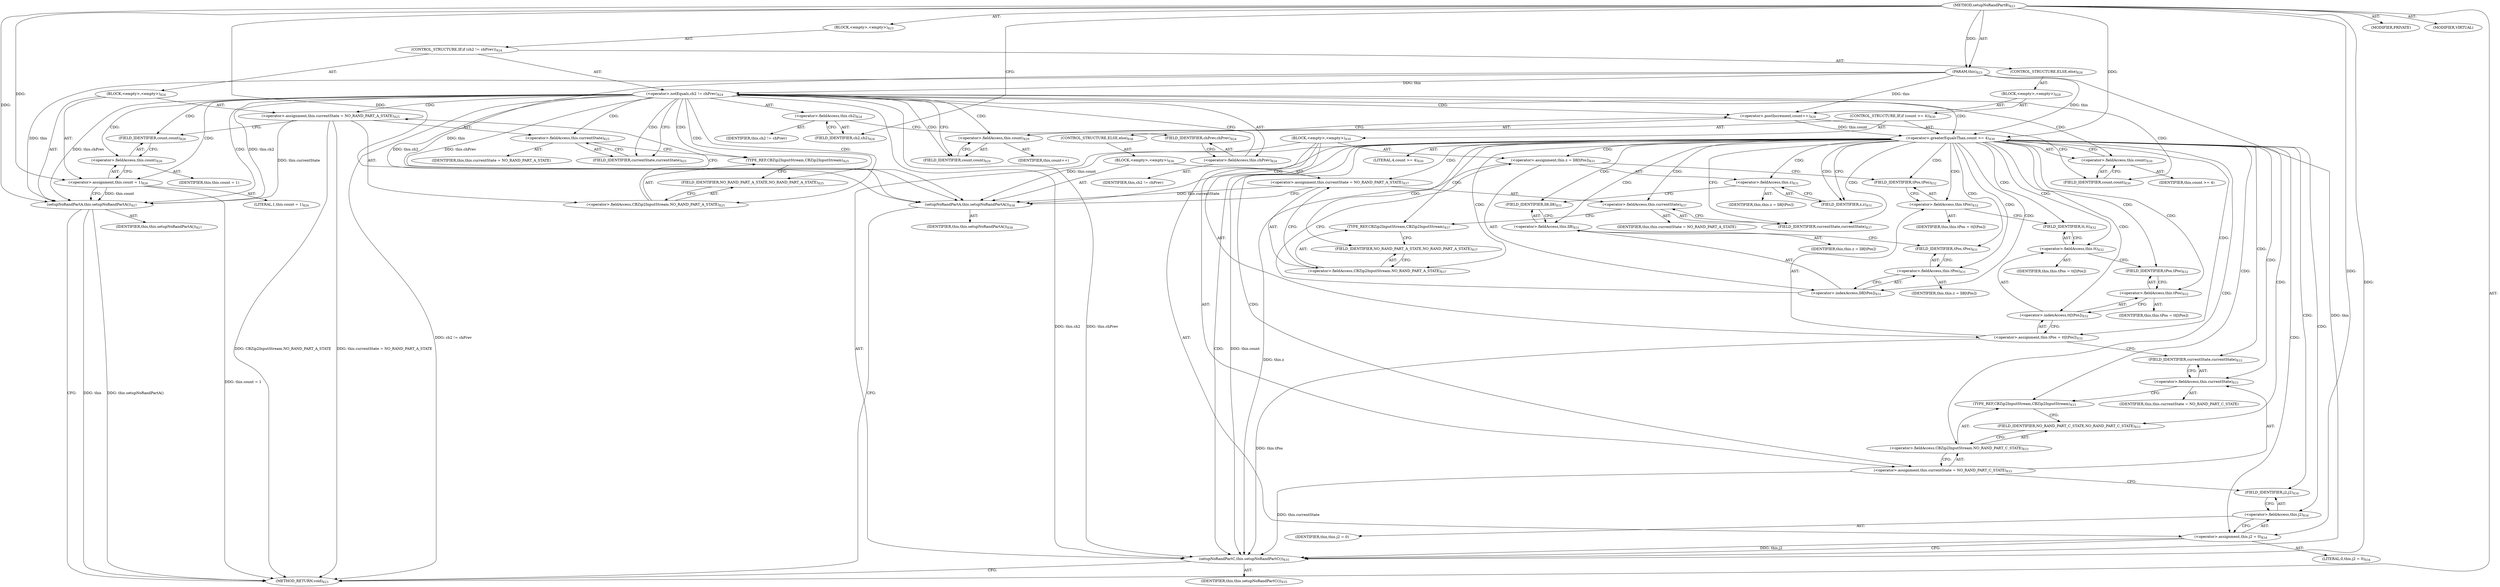 digraph "setupNoRandPartB" {  
"111669149725" [label = <(METHOD,setupNoRandPartB)<SUB>823</SUB>> ]
"115964117008" [label = <(PARAM,this)<SUB>823</SUB>> ]
"25769803921" [label = <(BLOCK,&lt;empty&gt;,&lt;empty&gt;)<SUB>823</SUB>> ]
"47244640369" [label = <(CONTROL_STRUCTURE,IF,if (ch2 != chPrev))<SUB>824</SUB>> ]
"30064772028" [label = <(&lt;operator&gt;.notEquals,ch2 != chPrev)<SUB>824</SUB>> ]
"30064772029" [label = <(&lt;operator&gt;.fieldAccess,this.ch2)<SUB>824</SUB>> ]
"68719477471" [label = <(IDENTIFIER,this,ch2 != chPrev)> ]
"55834575100" [label = <(FIELD_IDENTIFIER,ch2,ch2)<SUB>824</SUB>> ]
"30064772030" [label = <(&lt;operator&gt;.fieldAccess,this.chPrev)<SUB>824</SUB>> ]
"68719477472" [label = <(IDENTIFIER,this,ch2 != chPrev)> ]
"55834575101" [label = <(FIELD_IDENTIFIER,chPrev,chPrev)<SUB>824</SUB>> ]
"25769803922" [label = <(BLOCK,&lt;empty&gt;,&lt;empty&gt;)<SUB>824</SUB>> ]
"30064772031" [label = <(&lt;operator&gt;.assignment,this.currentState = NO_RAND_PART_A_STATE)<SUB>825</SUB>> ]
"30064772032" [label = <(&lt;operator&gt;.fieldAccess,this.currentState)<SUB>825</SUB>> ]
"68719477473" [label = <(IDENTIFIER,this,this.currentState = NO_RAND_PART_A_STATE)> ]
"55834575102" [label = <(FIELD_IDENTIFIER,currentState,currentState)<SUB>825</SUB>> ]
"30064772033" [label = <(&lt;operator&gt;.fieldAccess,CBZip2InputStream.NO_RAND_PART_A_STATE)<SUB>825</SUB>> ]
"180388626462" [label = <(TYPE_REF,CBZip2InputStream,CBZip2InputStream)<SUB>825</SUB>> ]
"55834575103" [label = <(FIELD_IDENTIFIER,NO_RAND_PART_A_STATE,NO_RAND_PART_A_STATE)<SUB>825</SUB>> ]
"30064772034" [label = <(&lt;operator&gt;.assignment,this.count = 1)<SUB>826</SUB>> ]
"30064772035" [label = <(&lt;operator&gt;.fieldAccess,this.count)<SUB>826</SUB>> ]
"68719477474" [label = <(IDENTIFIER,this,this.count = 1)> ]
"55834575104" [label = <(FIELD_IDENTIFIER,count,count)<SUB>826</SUB>> ]
"90194313433" [label = <(LITERAL,1,this.count = 1)<SUB>826</SUB>> ]
"30064772036" [label = <(setupNoRandPartA,this.setupNoRandPartA())<SUB>827</SUB>> ]
"68719476794" [label = <(IDENTIFIER,this,this.setupNoRandPartA())<SUB>827</SUB>> ]
"47244640370" [label = <(CONTROL_STRUCTURE,ELSE,else)<SUB>828</SUB>> ]
"25769803923" [label = <(BLOCK,&lt;empty&gt;,&lt;empty&gt;)<SUB>828</SUB>> ]
"30064772037" [label = <(&lt;operator&gt;.postIncrement,count++)<SUB>829</SUB>> ]
"30064772038" [label = <(&lt;operator&gt;.fieldAccess,this.count)<SUB>829</SUB>> ]
"68719477475" [label = <(IDENTIFIER,this,count++)> ]
"55834575105" [label = <(FIELD_IDENTIFIER,count,count)<SUB>829</SUB>> ]
"47244640371" [label = <(CONTROL_STRUCTURE,IF,if (count &gt;= 4))<SUB>830</SUB>> ]
"30064772039" [label = <(&lt;operator&gt;.greaterEqualsThan,count &gt;= 4)<SUB>830</SUB>> ]
"30064772040" [label = <(&lt;operator&gt;.fieldAccess,this.count)<SUB>830</SUB>> ]
"68719477476" [label = <(IDENTIFIER,this,count &gt;= 4)> ]
"55834575106" [label = <(FIELD_IDENTIFIER,count,count)<SUB>830</SUB>> ]
"90194313434" [label = <(LITERAL,4,count &gt;= 4)<SUB>830</SUB>> ]
"25769803924" [label = <(BLOCK,&lt;empty&gt;,&lt;empty&gt;)<SUB>830</SUB>> ]
"30064772041" [label = <(&lt;operator&gt;.assignment,this.z = ll8[tPos])<SUB>831</SUB>> ]
"30064772042" [label = <(&lt;operator&gt;.fieldAccess,this.z)<SUB>831</SUB>> ]
"68719477477" [label = <(IDENTIFIER,this,this.z = ll8[tPos])> ]
"55834575107" [label = <(FIELD_IDENTIFIER,z,z)<SUB>831</SUB>> ]
"30064772043" [label = <(&lt;operator&gt;.indexAccess,ll8[tPos])<SUB>831</SUB>> ]
"30064772044" [label = <(&lt;operator&gt;.fieldAccess,this.ll8)<SUB>831</SUB>> ]
"68719477478" [label = <(IDENTIFIER,this,this.z = ll8[tPos])> ]
"55834575108" [label = <(FIELD_IDENTIFIER,ll8,ll8)<SUB>831</SUB>> ]
"30064772045" [label = <(&lt;operator&gt;.fieldAccess,this.tPos)<SUB>831</SUB>> ]
"68719477479" [label = <(IDENTIFIER,this,this.z = ll8[tPos])> ]
"55834575109" [label = <(FIELD_IDENTIFIER,tPos,tPos)<SUB>831</SUB>> ]
"30064772046" [label = <(&lt;operator&gt;.assignment,this.tPos = tt[tPos])<SUB>832</SUB>> ]
"30064772047" [label = <(&lt;operator&gt;.fieldAccess,this.tPos)<SUB>832</SUB>> ]
"68719477480" [label = <(IDENTIFIER,this,this.tPos = tt[tPos])> ]
"55834575110" [label = <(FIELD_IDENTIFIER,tPos,tPos)<SUB>832</SUB>> ]
"30064772048" [label = <(&lt;operator&gt;.indexAccess,tt[tPos])<SUB>832</SUB>> ]
"30064772049" [label = <(&lt;operator&gt;.fieldAccess,this.tt)<SUB>832</SUB>> ]
"68719477481" [label = <(IDENTIFIER,this,this.tPos = tt[tPos])> ]
"55834575111" [label = <(FIELD_IDENTIFIER,tt,tt)<SUB>832</SUB>> ]
"30064772050" [label = <(&lt;operator&gt;.fieldAccess,this.tPos)<SUB>832</SUB>> ]
"68719477482" [label = <(IDENTIFIER,this,this.tPos = tt[tPos])> ]
"55834575112" [label = <(FIELD_IDENTIFIER,tPos,tPos)<SUB>832</SUB>> ]
"30064772051" [label = <(&lt;operator&gt;.assignment,this.currentState = NO_RAND_PART_C_STATE)<SUB>833</SUB>> ]
"30064772052" [label = <(&lt;operator&gt;.fieldAccess,this.currentState)<SUB>833</SUB>> ]
"68719477483" [label = <(IDENTIFIER,this,this.currentState = NO_RAND_PART_C_STATE)> ]
"55834575113" [label = <(FIELD_IDENTIFIER,currentState,currentState)<SUB>833</SUB>> ]
"30064772053" [label = <(&lt;operator&gt;.fieldAccess,CBZip2InputStream.NO_RAND_PART_C_STATE)<SUB>833</SUB>> ]
"180388626463" [label = <(TYPE_REF,CBZip2InputStream,CBZip2InputStream)<SUB>833</SUB>> ]
"55834575114" [label = <(FIELD_IDENTIFIER,NO_RAND_PART_C_STATE,NO_RAND_PART_C_STATE)<SUB>833</SUB>> ]
"30064772054" [label = <(&lt;operator&gt;.assignment,this.j2 = 0)<SUB>834</SUB>> ]
"30064772055" [label = <(&lt;operator&gt;.fieldAccess,this.j2)<SUB>834</SUB>> ]
"68719477484" [label = <(IDENTIFIER,this,this.j2 = 0)> ]
"55834575115" [label = <(FIELD_IDENTIFIER,j2,j2)<SUB>834</SUB>> ]
"90194313435" [label = <(LITERAL,0,this.j2 = 0)<SUB>834</SUB>> ]
"30064772056" [label = <(setupNoRandPartC,this.setupNoRandPartC())<SUB>835</SUB>> ]
"68719476795" [label = <(IDENTIFIER,this,this.setupNoRandPartC())<SUB>835</SUB>> ]
"47244640372" [label = <(CONTROL_STRUCTURE,ELSE,else)<SUB>836</SUB>> ]
"25769803925" [label = <(BLOCK,&lt;empty&gt;,&lt;empty&gt;)<SUB>836</SUB>> ]
"30064772057" [label = <(&lt;operator&gt;.assignment,this.currentState = NO_RAND_PART_A_STATE)<SUB>837</SUB>> ]
"30064772058" [label = <(&lt;operator&gt;.fieldAccess,this.currentState)<SUB>837</SUB>> ]
"68719477485" [label = <(IDENTIFIER,this,this.currentState = NO_RAND_PART_A_STATE)> ]
"55834575116" [label = <(FIELD_IDENTIFIER,currentState,currentState)<SUB>837</SUB>> ]
"30064772059" [label = <(&lt;operator&gt;.fieldAccess,CBZip2InputStream.NO_RAND_PART_A_STATE)<SUB>837</SUB>> ]
"180388626464" [label = <(TYPE_REF,CBZip2InputStream,CBZip2InputStream)<SUB>837</SUB>> ]
"55834575117" [label = <(FIELD_IDENTIFIER,NO_RAND_PART_A_STATE,NO_RAND_PART_A_STATE)<SUB>837</SUB>> ]
"30064772060" [label = <(setupNoRandPartA,this.setupNoRandPartA())<SUB>838</SUB>> ]
"68719476796" [label = <(IDENTIFIER,this,this.setupNoRandPartA())<SUB>838</SUB>> ]
"133143986276" [label = <(MODIFIER,PRIVATE)> ]
"133143986277" [label = <(MODIFIER,VIRTUAL)> ]
"128849018909" [label = <(METHOD_RETURN,void)<SUB>823</SUB>> ]
  "111669149725" -> "115964117008"  [ label = "AST: "] 
  "111669149725" -> "25769803921"  [ label = "AST: "] 
  "111669149725" -> "133143986276"  [ label = "AST: "] 
  "111669149725" -> "133143986277"  [ label = "AST: "] 
  "111669149725" -> "128849018909"  [ label = "AST: "] 
  "25769803921" -> "47244640369"  [ label = "AST: "] 
  "47244640369" -> "30064772028"  [ label = "AST: "] 
  "47244640369" -> "25769803922"  [ label = "AST: "] 
  "47244640369" -> "47244640370"  [ label = "AST: "] 
  "30064772028" -> "30064772029"  [ label = "AST: "] 
  "30064772028" -> "30064772030"  [ label = "AST: "] 
  "30064772029" -> "68719477471"  [ label = "AST: "] 
  "30064772029" -> "55834575100"  [ label = "AST: "] 
  "30064772030" -> "68719477472"  [ label = "AST: "] 
  "30064772030" -> "55834575101"  [ label = "AST: "] 
  "25769803922" -> "30064772031"  [ label = "AST: "] 
  "25769803922" -> "30064772034"  [ label = "AST: "] 
  "25769803922" -> "30064772036"  [ label = "AST: "] 
  "30064772031" -> "30064772032"  [ label = "AST: "] 
  "30064772031" -> "30064772033"  [ label = "AST: "] 
  "30064772032" -> "68719477473"  [ label = "AST: "] 
  "30064772032" -> "55834575102"  [ label = "AST: "] 
  "30064772033" -> "180388626462"  [ label = "AST: "] 
  "30064772033" -> "55834575103"  [ label = "AST: "] 
  "30064772034" -> "30064772035"  [ label = "AST: "] 
  "30064772034" -> "90194313433"  [ label = "AST: "] 
  "30064772035" -> "68719477474"  [ label = "AST: "] 
  "30064772035" -> "55834575104"  [ label = "AST: "] 
  "30064772036" -> "68719476794"  [ label = "AST: "] 
  "47244640370" -> "25769803923"  [ label = "AST: "] 
  "25769803923" -> "30064772037"  [ label = "AST: "] 
  "25769803923" -> "47244640371"  [ label = "AST: "] 
  "30064772037" -> "30064772038"  [ label = "AST: "] 
  "30064772038" -> "68719477475"  [ label = "AST: "] 
  "30064772038" -> "55834575105"  [ label = "AST: "] 
  "47244640371" -> "30064772039"  [ label = "AST: "] 
  "47244640371" -> "25769803924"  [ label = "AST: "] 
  "47244640371" -> "47244640372"  [ label = "AST: "] 
  "30064772039" -> "30064772040"  [ label = "AST: "] 
  "30064772039" -> "90194313434"  [ label = "AST: "] 
  "30064772040" -> "68719477476"  [ label = "AST: "] 
  "30064772040" -> "55834575106"  [ label = "AST: "] 
  "25769803924" -> "30064772041"  [ label = "AST: "] 
  "25769803924" -> "30064772046"  [ label = "AST: "] 
  "25769803924" -> "30064772051"  [ label = "AST: "] 
  "25769803924" -> "30064772054"  [ label = "AST: "] 
  "25769803924" -> "30064772056"  [ label = "AST: "] 
  "30064772041" -> "30064772042"  [ label = "AST: "] 
  "30064772041" -> "30064772043"  [ label = "AST: "] 
  "30064772042" -> "68719477477"  [ label = "AST: "] 
  "30064772042" -> "55834575107"  [ label = "AST: "] 
  "30064772043" -> "30064772044"  [ label = "AST: "] 
  "30064772043" -> "30064772045"  [ label = "AST: "] 
  "30064772044" -> "68719477478"  [ label = "AST: "] 
  "30064772044" -> "55834575108"  [ label = "AST: "] 
  "30064772045" -> "68719477479"  [ label = "AST: "] 
  "30064772045" -> "55834575109"  [ label = "AST: "] 
  "30064772046" -> "30064772047"  [ label = "AST: "] 
  "30064772046" -> "30064772048"  [ label = "AST: "] 
  "30064772047" -> "68719477480"  [ label = "AST: "] 
  "30064772047" -> "55834575110"  [ label = "AST: "] 
  "30064772048" -> "30064772049"  [ label = "AST: "] 
  "30064772048" -> "30064772050"  [ label = "AST: "] 
  "30064772049" -> "68719477481"  [ label = "AST: "] 
  "30064772049" -> "55834575111"  [ label = "AST: "] 
  "30064772050" -> "68719477482"  [ label = "AST: "] 
  "30064772050" -> "55834575112"  [ label = "AST: "] 
  "30064772051" -> "30064772052"  [ label = "AST: "] 
  "30064772051" -> "30064772053"  [ label = "AST: "] 
  "30064772052" -> "68719477483"  [ label = "AST: "] 
  "30064772052" -> "55834575113"  [ label = "AST: "] 
  "30064772053" -> "180388626463"  [ label = "AST: "] 
  "30064772053" -> "55834575114"  [ label = "AST: "] 
  "30064772054" -> "30064772055"  [ label = "AST: "] 
  "30064772054" -> "90194313435"  [ label = "AST: "] 
  "30064772055" -> "68719477484"  [ label = "AST: "] 
  "30064772055" -> "55834575115"  [ label = "AST: "] 
  "30064772056" -> "68719476795"  [ label = "AST: "] 
  "47244640372" -> "25769803925"  [ label = "AST: "] 
  "25769803925" -> "30064772057"  [ label = "AST: "] 
  "25769803925" -> "30064772060"  [ label = "AST: "] 
  "30064772057" -> "30064772058"  [ label = "AST: "] 
  "30064772057" -> "30064772059"  [ label = "AST: "] 
  "30064772058" -> "68719477485"  [ label = "AST: "] 
  "30064772058" -> "55834575116"  [ label = "AST: "] 
  "30064772059" -> "180388626464"  [ label = "AST: "] 
  "30064772059" -> "55834575117"  [ label = "AST: "] 
  "30064772060" -> "68719476796"  [ label = "AST: "] 
  "30064772028" -> "55834575102"  [ label = "CFG: "] 
  "30064772028" -> "55834575105"  [ label = "CFG: "] 
  "30064772029" -> "55834575101"  [ label = "CFG: "] 
  "30064772030" -> "30064772028"  [ label = "CFG: "] 
  "30064772031" -> "55834575104"  [ label = "CFG: "] 
  "30064772034" -> "30064772036"  [ label = "CFG: "] 
  "30064772036" -> "128849018909"  [ label = "CFG: "] 
  "55834575100" -> "30064772029"  [ label = "CFG: "] 
  "55834575101" -> "30064772030"  [ label = "CFG: "] 
  "30064772032" -> "180388626462"  [ label = "CFG: "] 
  "30064772033" -> "30064772031"  [ label = "CFG: "] 
  "30064772035" -> "30064772034"  [ label = "CFG: "] 
  "30064772037" -> "55834575106"  [ label = "CFG: "] 
  "55834575102" -> "30064772032"  [ label = "CFG: "] 
  "180388626462" -> "55834575103"  [ label = "CFG: "] 
  "55834575103" -> "30064772033"  [ label = "CFG: "] 
  "55834575104" -> "30064772035"  [ label = "CFG: "] 
  "30064772038" -> "30064772037"  [ label = "CFG: "] 
  "30064772039" -> "55834575107"  [ label = "CFG: "] 
  "30064772039" -> "55834575116"  [ label = "CFG: "] 
  "55834575105" -> "30064772038"  [ label = "CFG: "] 
  "30064772040" -> "30064772039"  [ label = "CFG: "] 
  "30064772041" -> "55834575110"  [ label = "CFG: "] 
  "30064772046" -> "55834575113"  [ label = "CFG: "] 
  "30064772051" -> "55834575115"  [ label = "CFG: "] 
  "30064772054" -> "30064772056"  [ label = "CFG: "] 
  "30064772056" -> "128849018909"  [ label = "CFG: "] 
  "55834575106" -> "30064772040"  [ label = "CFG: "] 
  "30064772042" -> "55834575108"  [ label = "CFG: "] 
  "30064772043" -> "30064772041"  [ label = "CFG: "] 
  "30064772047" -> "55834575111"  [ label = "CFG: "] 
  "30064772048" -> "30064772046"  [ label = "CFG: "] 
  "30064772052" -> "180388626463"  [ label = "CFG: "] 
  "30064772053" -> "30064772051"  [ label = "CFG: "] 
  "30064772055" -> "30064772054"  [ label = "CFG: "] 
  "30064772057" -> "30064772060"  [ label = "CFG: "] 
  "30064772060" -> "128849018909"  [ label = "CFG: "] 
  "55834575107" -> "30064772042"  [ label = "CFG: "] 
  "30064772044" -> "55834575109"  [ label = "CFG: "] 
  "30064772045" -> "30064772043"  [ label = "CFG: "] 
  "55834575110" -> "30064772047"  [ label = "CFG: "] 
  "30064772049" -> "55834575112"  [ label = "CFG: "] 
  "30064772050" -> "30064772048"  [ label = "CFG: "] 
  "55834575113" -> "30064772052"  [ label = "CFG: "] 
  "180388626463" -> "55834575114"  [ label = "CFG: "] 
  "55834575114" -> "30064772053"  [ label = "CFG: "] 
  "55834575115" -> "30064772055"  [ label = "CFG: "] 
  "30064772058" -> "180388626464"  [ label = "CFG: "] 
  "30064772059" -> "30064772057"  [ label = "CFG: "] 
  "55834575108" -> "30064772044"  [ label = "CFG: "] 
  "55834575109" -> "30064772045"  [ label = "CFG: "] 
  "55834575111" -> "30064772049"  [ label = "CFG: "] 
  "55834575112" -> "30064772050"  [ label = "CFG: "] 
  "55834575116" -> "30064772058"  [ label = "CFG: "] 
  "180388626464" -> "55834575117"  [ label = "CFG: "] 
  "55834575117" -> "30064772059"  [ label = "CFG: "] 
  "111669149725" -> "55834575100"  [ label = "CFG: "] 
  "30064772028" -> "128849018909"  [ label = "DDG: ch2 != chPrev"] 
  "30064772031" -> "128849018909"  [ label = "DDG: CBZip2InputStream.NO_RAND_PART_A_STATE"] 
  "30064772031" -> "128849018909"  [ label = "DDG: this.currentState = NO_RAND_PART_A_STATE"] 
  "30064772034" -> "128849018909"  [ label = "DDG: this.count = 1"] 
  "30064772036" -> "128849018909"  [ label = "DDG: this"] 
  "30064772036" -> "128849018909"  [ label = "DDG: this.setupNoRandPartA()"] 
  "111669149725" -> "115964117008"  [ label = "DDG: "] 
  "115964117008" -> "30064772028"  [ label = "DDG: this"] 
  "111669149725" -> "30064772034"  [ label = "DDG: "] 
  "115964117008" -> "30064772036"  [ label = "DDG: this"] 
  "30064772028" -> "30064772036"  [ label = "DDG: this.ch2"] 
  "30064772028" -> "30064772036"  [ label = "DDG: this.chPrev"] 
  "30064772031" -> "30064772036"  [ label = "DDG: this.currentState"] 
  "30064772034" -> "30064772036"  [ label = "DDG: this.count"] 
  "111669149725" -> "30064772036"  [ label = "DDG: "] 
  "115964117008" -> "30064772037"  [ label = "DDG: this"] 
  "115964117008" -> "30064772039"  [ label = "DDG: this"] 
  "30064772037" -> "30064772039"  [ label = "DDG: this.count"] 
  "111669149725" -> "30064772039"  [ label = "DDG: "] 
  "111669149725" -> "30064772054"  [ label = "DDG: "] 
  "115964117008" -> "30064772056"  [ label = "DDG: this"] 
  "30064772028" -> "30064772056"  [ label = "DDG: this.ch2"] 
  "30064772028" -> "30064772056"  [ label = "DDG: this.chPrev"] 
  "30064772039" -> "30064772056"  [ label = "DDG: this.count"] 
  "30064772041" -> "30064772056"  [ label = "DDG: this.z"] 
  "30064772046" -> "30064772056"  [ label = "DDG: this.tPos"] 
  "30064772051" -> "30064772056"  [ label = "DDG: this.currentState"] 
  "30064772054" -> "30064772056"  [ label = "DDG: this.j2"] 
  "111669149725" -> "30064772056"  [ label = "DDG: "] 
  "115964117008" -> "30064772060"  [ label = "DDG: this"] 
  "30064772028" -> "30064772060"  [ label = "DDG: this.ch2"] 
  "30064772028" -> "30064772060"  [ label = "DDG: this.chPrev"] 
  "30064772039" -> "30064772060"  [ label = "DDG: this.count"] 
  "30064772057" -> "30064772060"  [ label = "DDG: this.currentState"] 
  "111669149725" -> "30064772060"  [ label = "DDG: "] 
  "30064772028" -> "55834575105"  [ label = "CDG: "] 
  "30064772028" -> "55834575106"  [ label = "CDG: "] 
  "30064772028" -> "55834575103"  [ label = "CDG: "] 
  "30064772028" -> "55834575104"  [ label = "CDG: "] 
  "30064772028" -> "55834575102"  [ label = "CDG: "] 
  "30064772028" -> "30064772037"  [ label = "CDG: "] 
  "30064772028" -> "30064772038"  [ label = "CDG: "] 
  "30064772028" -> "30064772035"  [ label = "CDG: "] 
  "30064772028" -> "30064772036"  [ label = "CDG: "] 
  "30064772028" -> "30064772033"  [ label = "CDG: "] 
  "30064772028" -> "30064772034"  [ label = "CDG: "] 
  "30064772028" -> "30064772031"  [ label = "CDG: "] 
  "30064772028" -> "30064772032"  [ label = "CDG: "] 
  "30064772028" -> "30064772039"  [ label = "CDG: "] 
  "30064772028" -> "30064772040"  [ label = "CDG: "] 
  "30064772028" -> "180388626462"  [ label = "CDG: "] 
  "30064772039" -> "55834575107"  [ label = "CDG: "] 
  "30064772039" -> "55834575108"  [ label = "CDG: "] 
  "30064772039" -> "55834575115"  [ label = "CDG: "] 
  "30064772039" -> "55834575116"  [ label = "CDG: "] 
  "30064772039" -> "55834575113"  [ label = "CDG: "] 
  "30064772039" -> "55834575114"  [ label = "CDG: "] 
  "30064772039" -> "55834575111"  [ label = "CDG: "] 
  "30064772039" -> "55834575112"  [ label = "CDG: "] 
  "30064772039" -> "55834575109"  [ label = "CDG: "] 
  "30064772039" -> "55834575110"  [ label = "CDG: "] 
  "30064772039" -> "30064772045"  [ label = "CDG: "] 
  "30064772039" -> "30064772046"  [ label = "CDG: "] 
  "30064772039" -> "30064772043"  [ label = "CDG: "] 
  "30064772039" -> "30064772044"  [ label = "CDG: "] 
  "30064772039" -> "30064772041"  [ label = "CDG: "] 
  "30064772039" -> "30064772042"  [ label = "CDG: "] 
  "30064772039" -> "55834575117"  [ label = "CDG: "] 
  "30064772039" -> "30064772053"  [ label = "CDG: "] 
  "30064772039" -> "30064772054"  [ label = "CDG: "] 
  "30064772039" -> "30064772051"  [ label = "CDG: "] 
  "30064772039" -> "30064772052"  [ label = "CDG: "] 
  "30064772039" -> "30064772049"  [ label = "CDG: "] 
  "30064772039" -> "30064772050"  [ label = "CDG: "] 
  "30064772039" -> "30064772047"  [ label = "CDG: "] 
  "30064772039" -> "30064772048"  [ label = "CDG: "] 
  "30064772039" -> "180388626464"  [ label = "CDG: "] 
  "30064772039" -> "30064772059"  [ label = "CDG: "] 
  "30064772039" -> "180388626463"  [ label = "CDG: "] 
  "30064772039" -> "30064772060"  [ label = "CDG: "] 
  "30064772039" -> "30064772057"  [ label = "CDG: "] 
  "30064772039" -> "30064772058"  [ label = "CDG: "] 
  "30064772039" -> "30064772055"  [ label = "CDG: "] 
  "30064772039" -> "30064772056"  [ label = "CDG: "] 
}
